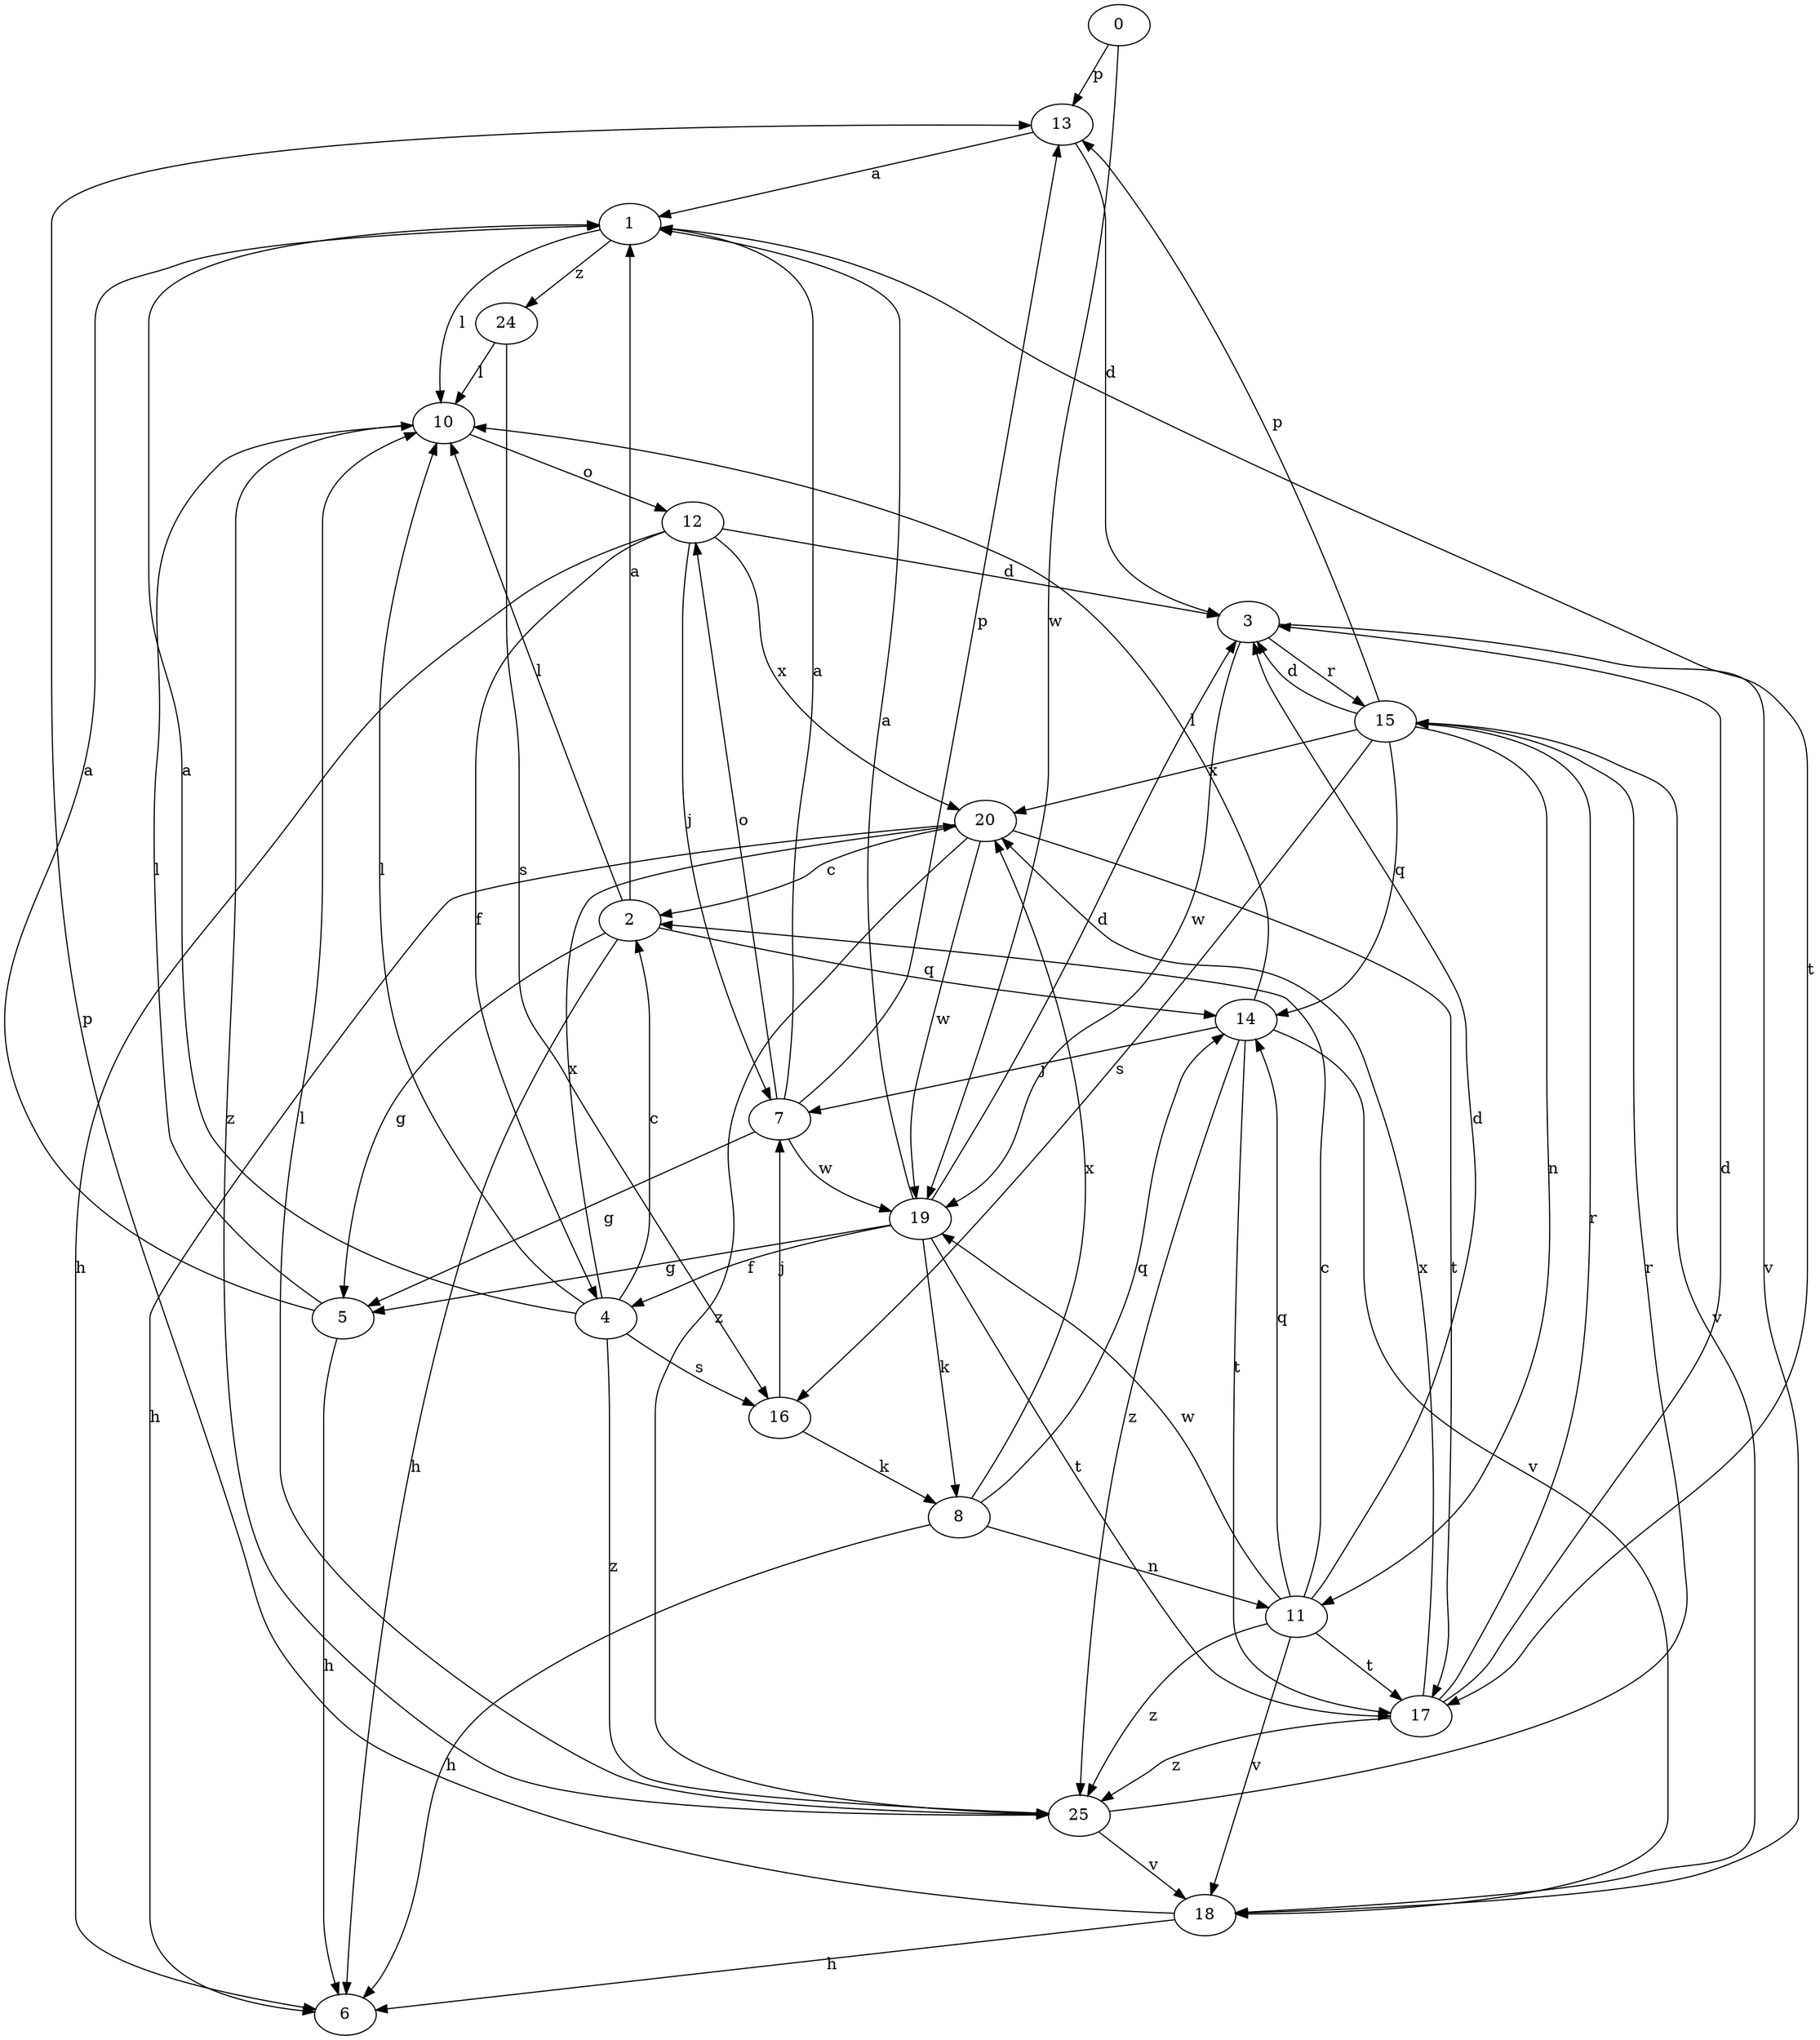 strict digraph  {
0;
1;
2;
3;
4;
5;
6;
7;
8;
10;
11;
12;
13;
14;
15;
16;
17;
18;
19;
20;
24;
25;
0 -> 13  [label=p];
0 -> 19  [label=w];
1 -> 10  [label=l];
1 -> 17  [label=t];
1 -> 24  [label=z];
2 -> 1  [label=a];
2 -> 5  [label=g];
2 -> 6  [label=h];
2 -> 10  [label=l];
2 -> 14  [label=q];
3 -> 15  [label=r];
3 -> 18  [label=v];
3 -> 19  [label=w];
4 -> 1  [label=a];
4 -> 2  [label=c];
4 -> 10  [label=l];
4 -> 16  [label=s];
4 -> 20  [label=x];
4 -> 25  [label=z];
5 -> 1  [label=a];
5 -> 6  [label=h];
5 -> 10  [label=l];
7 -> 1  [label=a];
7 -> 5  [label=g];
7 -> 12  [label=o];
7 -> 13  [label=p];
7 -> 19  [label=w];
8 -> 6  [label=h];
8 -> 11  [label=n];
8 -> 14  [label=q];
8 -> 20  [label=x];
10 -> 12  [label=o];
10 -> 25  [label=z];
11 -> 2  [label=c];
11 -> 3  [label=d];
11 -> 14  [label=q];
11 -> 17  [label=t];
11 -> 18  [label=v];
11 -> 19  [label=w];
11 -> 25  [label=z];
12 -> 3  [label=d];
12 -> 4  [label=f];
12 -> 6  [label=h];
12 -> 7  [label=j];
12 -> 20  [label=x];
13 -> 1  [label=a];
13 -> 3  [label=d];
14 -> 7  [label=j];
14 -> 10  [label=l];
14 -> 17  [label=t];
14 -> 18  [label=v];
14 -> 25  [label=z];
15 -> 3  [label=d];
15 -> 11  [label=n];
15 -> 13  [label=p];
15 -> 14  [label=q];
15 -> 16  [label=s];
15 -> 18  [label=v];
15 -> 20  [label=x];
16 -> 7  [label=j];
16 -> 8  [label=k];
17 -> 3  [label=d];
17 -> 15  [label=r];
17 -> 20  [label=x];
17 -> 25  [label=z];
18 -> 6  [label=h];
18 -> 13  [label=p];
19 -> 1  [label=a];
19 -> 3  [label=d];
19 -> 4  [label=f];
19 -> 5  [label=g];
19 -> 8  [label=k];
19 -> 17  [label=t];
20 -> 2  [label=c];
20 -> 6  [label=h];
20 -> 17  [label=t];
20 -> 19  [label=w];
20 -> 25  [label=z];
24 -> 10  [label=l];
24 -> 16  [label=s];
25 -> 10  [label=l];
25 -> 15  [label=r];
25 -> 18  [label=v];
}

